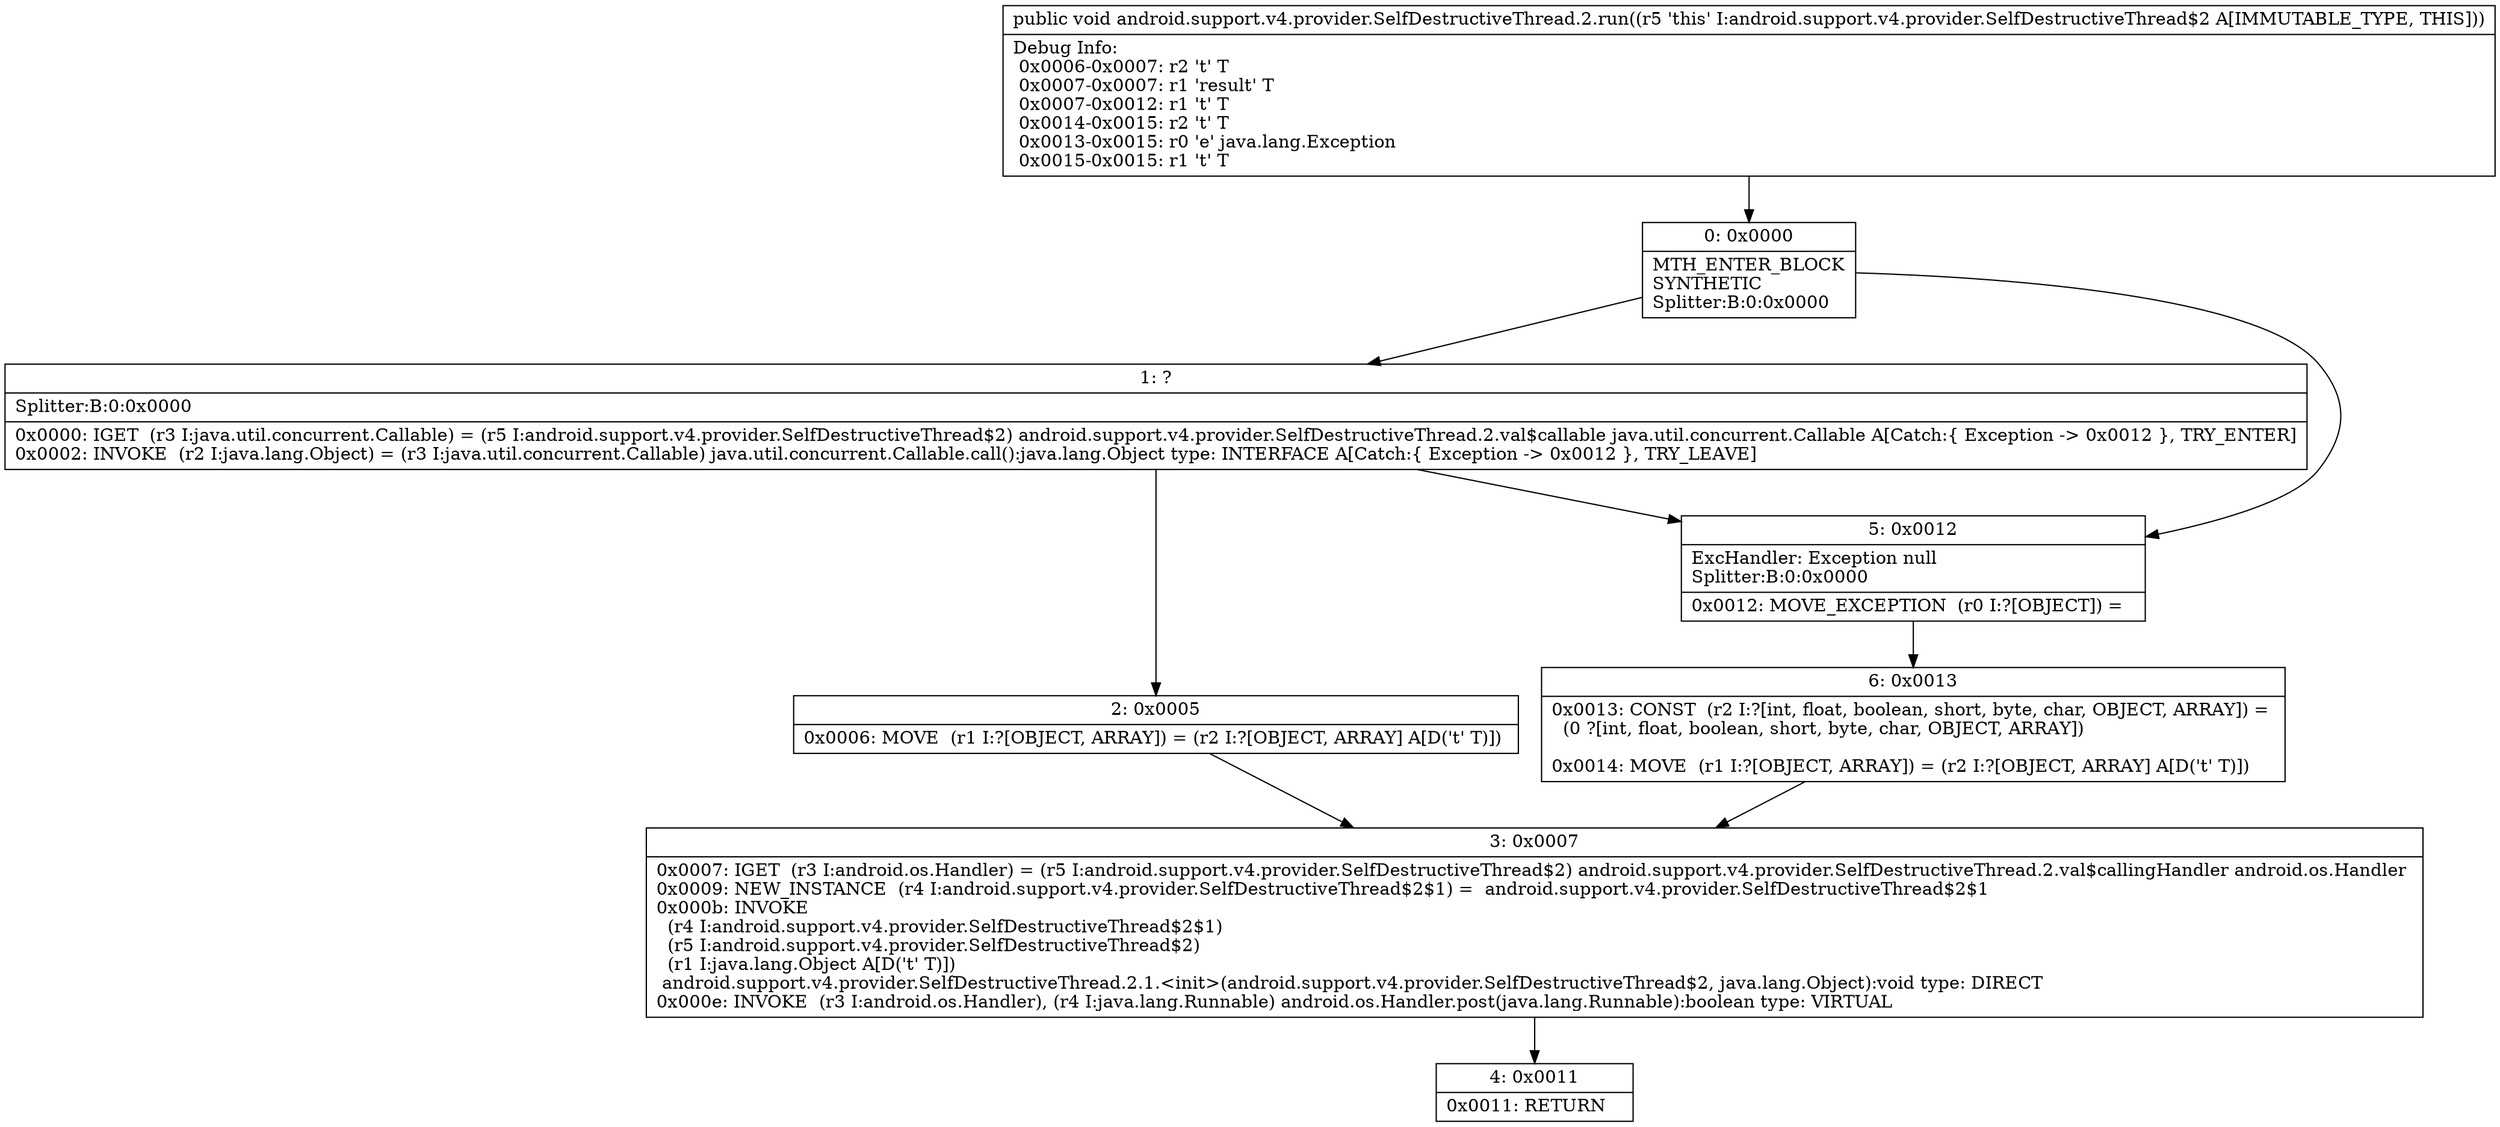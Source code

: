 digraph "CFG forandroid.support.v4.provider.SelfDestructiveThread.2.run()V" {
Node_0 [shape=record,label="{0\:\ 0x0000|MTH_ENTER_BLOCK\lSYNTHETIC\lSplitter:B:0:0x0000\l}"];
Node_1 [shape=record,label="{1\:\ ?|Splitter:B:0:0x0000\l|0x0000: IGET  (r3 I:java.util.concurrent.Callable) = (r5 I:android.support.v4.provider.SelfDestructiveThread$2) android.support.v4.provider.SelfDestructiveThread.2.val$callable java.util.concurrent.Callable A[Catch:\{ Exception \-\> 0x0012 \}, TRY_ENTER]\l0x0002: INVOKE  (r2 I:java.lang.Object) = (r3 I:java.util.concurrent.Callable) java.util.concurrent.Callable.call():java.lang.Object type: INTERFACE A[Catch:\{ Exception \-\> 0x0012 \}, TRY_LEAVE]\l}"];
Node_2 [shape=record,label="{2\:\ 0x0005|0x0006: MOVE  (r1 I:?[OBJECT, ARRAY]) = (r2 I:?[OBJECT, ARRAY] A[D('t' T)]) \l}"];
Node_3 [shape=record,label="{3\:\ 0x0007|0x0007: IGET  (r3 I:android.os.Handler) = (r5 I:android.support.v4.provider.SelfDestructiveThread$2) android.support.v4.provider.SelfDestructiveThread.2.val$callingHandler android.os.Handler \l0x0009: NEW_INSTANCE  (r4 I:android.support.v4.provider.SelfDestructiveThread$2$1) =  android.support.v4.provider.SelfDestructiveThread$2$1 \l0x000b: INVOKE  \l  (r4 I:android.support.v4.provider.SelfDestructiveThread$2$1)\l  (r5 I:android.support.v4.provider.SelfDestructiveThread$2)\l  (r1 I:java.lang.Object A[D('t' T)])\l android.support.v4.provider.SelfDestructiveThread.2.1.\<init\>(android.support.v4.provider.SelfDestructiveThread$2, java.lang.Object):void type: DIRECT \l0x000e: INVOKE  (r3 I:android.os.Handler), (r4 I:java.lang.Runnable) android.os.Handler.post(java.lang.Runnable):boolean type: VIRTUAL \l}"];
Node_4 [shape=record,label="{4\:\ 0x0011|0x0011: RETURN   \l}"];
Node_5 [shape=record,label="{5\:\ 0x0012|ExcHandler: Exception null\lSplitter:B:0:0x0000\l|0x0012: MOVE_EXCEPTION  (r0 I:?[OBJECT]) =  \l}"];
Node_6 [shape=record,label="{6\:\ 0x0013|0x0013: CONST  (r2 I:?[int, float, boolean, short, byte, char, OBJECT, ARRAY]) = \l  (0 ?[int, float, boolean, short, byte, char, OBJECT, ARRAY])\l \l0x0014: MOVE  (r1 I:?[OBJECT, ARRAY]) = (r2 I:?[OBJECT, ARRAY] A[D('t' T)]) \l}"];
MethodNode[shape=record,label="{public void android.support.v4.provider.SelfDestructiveThread.2.run((r5 'this' I:android.support.v4.provider.SelfDestructiveThread$2 A[IMMUTABLE_TYPE, THIS]))  | Debug Info:\l  0x0006\-0x0007: r2 't' T\l  0x0007\-0x0007: r1 'result' T\l  0x0007\-0x0012: r1 't' T\l  0x0014\-0x0015: r2 't' T\l  0x0013\-0x0015: r0 'e' java.lang.Exception\l  0x0015\-0x0015: r1 't' T\l}"];
MethodNode -> Node_0;
Node_0 -> Node_1;
Node_0 -> Node_5;
Node_1 -> Node_2;
Node_1 -> Node_5;
Node_2 -> Node_3;
Node_3 -> Node_4;
Node_5 -> Node_6;
Node_6 -> Node_3;
}

